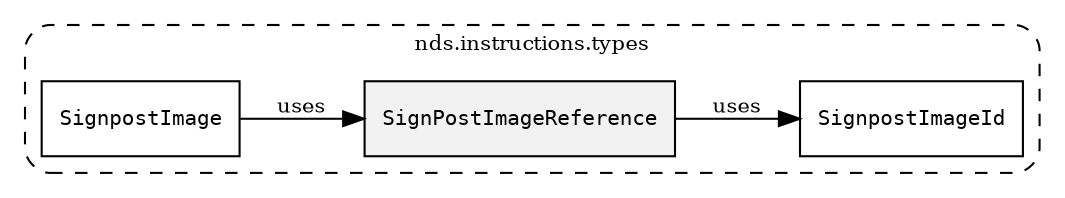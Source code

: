 /**
 * This dot file creates symbol collaboration diagram for SignPostImageReference.
 */
digraph ZSERIO
{
    node [shape=box, fontsize=10];
    rankdir="LR";
    fontsize=10;
    tooltip="SignPostImageReference collaboration diagram";

    subgraph "cluster_nds.instructions.types"
    {
        style="dashed, rounded";
        label="nds.instructions.types";
        tooltip="Package nds.instructions.types";
        href="../../../content/packages/nds.instructions.types.html#Package-nds-instructions-types";
        target="_parent";

        "SignPostImageReference" [style="filled", fillcolor="#0000000D", target="_parent", label=<<font face="monospace"><table align="center" border="0" cellspacing="0" cellpadding="0"><tr><td href="../../../content/packages/nds.instructions.types.html#Subtype-SignPostImageReference" title="Subtype defined in nds.instructions.types">SignPostImageReference</td></tr></table></font>>];
        "SignpostImageId" [target="_parent", label=<<font face="monospace"><table align="center" border="0" cellspacing="0" cellpadding="0"><tr><td href="../../../content/packages/nds.instructions.types.html#Subtype-SignpostImageId" title="Subtype defined in nds.instructions.types">SignpostImageId</td></tr></table></font>>];
        "SignpostImage" [target="_parent", label=<<font face="monospace"><table align="center" border="0" cellspacing="0" cellpadding="0"><tr><td href="../../../content/packages/nds.instructions.types.html#Structure-SignpostImage" title="Structure defined in nds.instructions.types">SignpostImage</td></tr></table></font>>];
    }

    "SignPostImageReference" -> "SignpostImageId" [label="uses", fontsize=10];
    "SignpostImage" -> "SignPostImageReference" [label="uses", fontsize=10];
}
